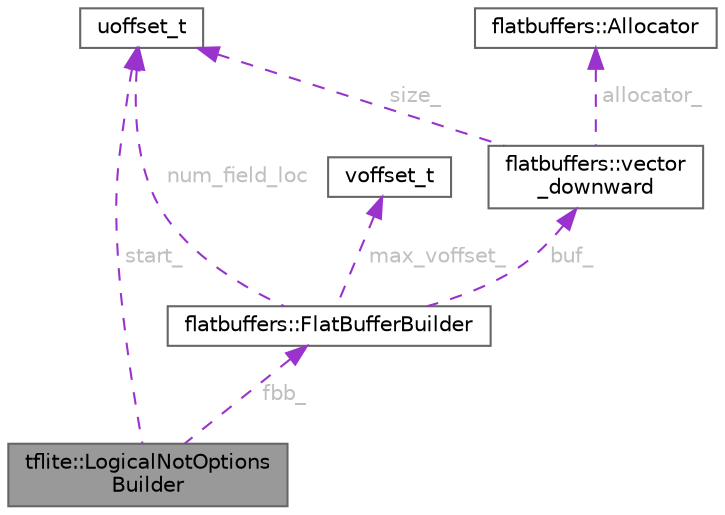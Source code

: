 digraph "tflite::LogicalNotOptionsBuilder"
{
 // LATEX_PDF_SIZE
  bgcolor="transparent";
  edge [fontname=Helvetica,fontsize=10,labelfontname=Helvetica,labelfontsize=10];
  node [fontname=Helvetica,fontsize=10,shape=box,height=0.2,width=0.4];
  Node1 [id="Node000001",label="tflite::LogicalNotOptions\lBuilder",height=0.2,width=0.4,color="gray40", fillcolor="grey60", style="filled", fontcolor="black",tooltip=" "];
  Node2 -> Node1 [id="edge1_Node000001_Node000002",dir="back",color="darkorchid3",style="dashed",tooltip=" ",label=" fbb_",fontcolor="grey" ];
  Node2 [id="Node000002",label="flatbuffers::FlatBufferBuilder",height=0.2,width=0.4,color="gray40", fillcolor="white", style="filled",URL="$classflatbuffers_1_1_flat_buffer_builder.html",tooltip="Helper class to hold data needed in creation of a FlatBuffer. To serialize data, you typically call o..."];
  Node3 -> Node2 [id="edge2_Node000002_Node000003",dir="back",color="darkorchid3",style="dashed",tooltip=" ",label=" buf_",fontcolor="grey" ];
  Node3 [id="Node000003",label="flatbuffers::vector\l_downward",height=0.2,width=0.4,color="gray40", fillcolor="white", style="filled",URL="$classflatbuffers_1_1vector__downward.html",tooltip=" "];
  Node4 -> Node3 [id="edge3_Node000003_Node000004",dir="back",color="darkorchid3",style="dashed",tooltip=" ",label=" allocator_",fontcolor="grey" ];
  Node4 [id="Node000004",label="flatbuffers::Allocator",height=0.2,width=0.4,color="gray40", fillcolor="white", style="filled",URL="$classflatbuffers_1_1_allocator.html",tooltip=" "];
  Node5 -> Node3 [id="edge4_Node000003_Node000005",dir="back",color="darkorchid3",style="dashed",tooltip=" ",label=" size_",fontcolor="grey" ];
  Node5 [id="Node000005",label="uoffset_t",height=0.2,width=0.4,color="gray40", fillcolor="white", style="filled",tooltip=" "];
  Node5 -> Node2 [id="edge5_Node000002_Node000005",dir="back",color="darkorchid3",style="dashed",tooltip=" ",label=" num_field_loc",fontcolor="grey" ];
  Node6 -> Node2 [id="edge6_Node000002_Node000006",dir="back",color="darkorchid3",style="dashed",tooltip=" ",label=" max_voffset_",fontcolor="grey" ];
  Node6 [id="Node000006",label="voffset_t",height=0.2,width=0.4,color="gray40", fillcolor="white", style="filled",tooltip=" "];
  Node5 -> Node1 [id="edge7_Node000001_Node000005",dir="back",color="darkorchid3",style="dashed",tooltip=" ",label=" start_",fontcolor="grey" ];
}
